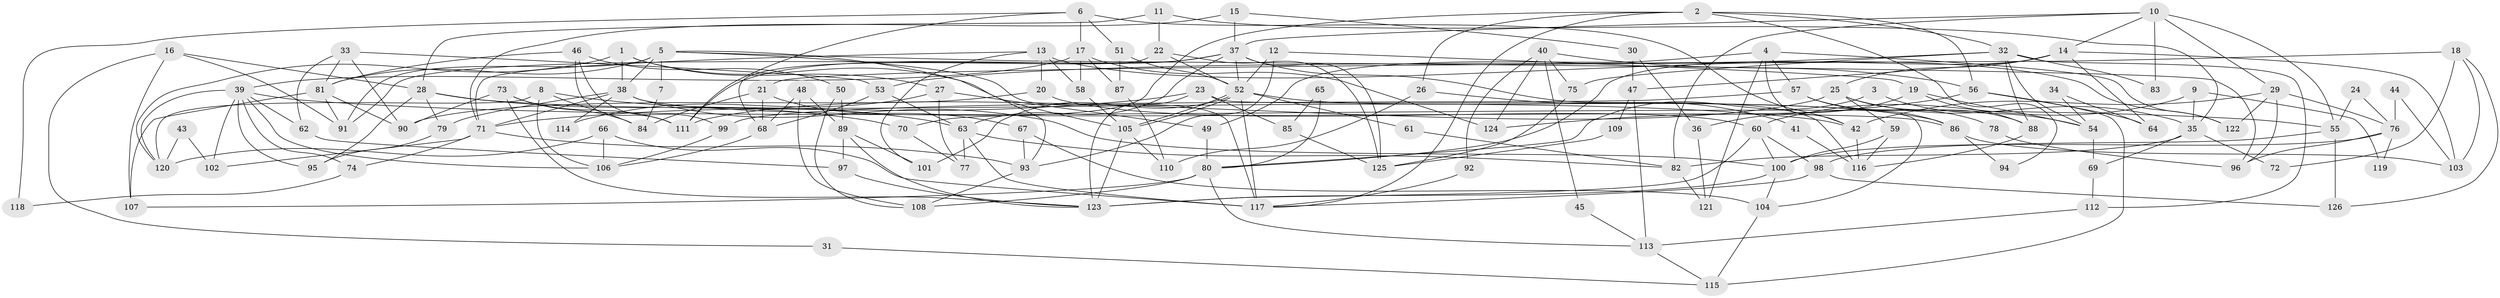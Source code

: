 // Generated by graph-tools (version 1.1) at 2025/02/03/09/25 03:02:13]
// undirected, 126 vertices, 252 edges
graph export_dot {
graph [start="1"]
  node [color=gray90,style=filled];
  1;
  2;
  3;
  4;
  5;
  6;
  7;
  8;
  9;
  10;
  11;
  12;
  13;
  14;
  15;
  16;
  17;
  18;
  19;
  20;
  21;
  22;
  23;
  24;
  25;
  26;
  27;
  28;
  29;
  30;
  31;
  32;
  33;
  34;
  35;
  36;
  37;
  38;
  39;
  40;
  41;
  42;
  43;
  44;
  45;
  46;
  47;
  48;
  49;
  50;
  51;
  52;
  53;
  54;
  55;
  56;
  57;
  58;
  59;
  60;
  61;
  62;
  63;
  64;
  65;
  66;
  67;
  68;
  69;
  70;
  71;
  72;
  73;
  74;
  75;
  76;
  77;
  78;
  79;
  80;
  81;
  82;
  83;
  84;
  85;
  86;
  87;
  88;
  89;
  90;
  91;
  92;
  93;
  94;
  95;
  96;
  97;
  98;
  99;
  100;
  101;
  102;
  103;
  104;
  105;
  106;
  107;
  108;
  109;
  110;
  111;
  112;
  113;
  114;
  115;
  116;
  117;
  118;
  119;
  120;
  121;
  122;
  123;
  124;
  125;
  126;
  1 -- 120;
  1 -- 38;
  1 -- 27;
  1 -- 105;
  2 -- 32;
  2 -- 117;
  2 -- 26;
  2 -- 56;
  2 -- 70;
  2 -- 94;
  3 -- 54;
  3 -- 80;
  4 -- 122;
  4 -- 57;
  4 -- 42;
  4 -- 49;
  4 -- 121;
  5 -- 117;
  5 -- 38;
  5 -- 7;
  5 -- 81;
  5 -- 91;
  5 -- 93;
  5 -- 96;
  6 -- 42;
  6 -- 17;
  6 -- 51;
  6 -- 111;
  6 -- 118;
  7 -- 84;
  8 -- 84;
  8 -- 63;
  8 -- 106;
  8 -- 120;
  9 -- 60;
  9 -- 35;
  9 -- 119;
  10 -- 82;
  10 -- 29;
  10 -- 14;
  10 -- 37;
  10 -- 55;
  10 -- 83;
  11 -- 35;
  11 -- 22;
  11 -- 28;
  12 -- 93;
  12 -- 52;
  12 -- 19;
  13 -- 71;
  13 -- 101;
  13 -- 20;
  13 -- 58;
  13 -- 122;
  14 -- 25;
  14 -- 47;
  14 -- 64;
  14 -- 80;
  14 -- 103;
  15 -- 71;
  15 -- 37;
  15 -- 30;
  16 -- 91;
  16 -- 107;
  16 -- 28;
  16 -- 31;
  17 -- 39;
  17 -- 58;
  17 -- 87;
  17 -- 124;
  18 -- 21;
  18 -- 126;
  18 -- 72;
  18 -- 103;
  19 -- 36;
  19 -- 54;
  19 -- 88;
  20 -- 90;
  20 -- 60;
  21 -- 67;
  21 -- 68;
  21 -- 84;
  22 -- 68;
  22 -- 52;
  22 -- 125;
  23 -- 123;
  23 -- 71;
  23 -- 85;
  23 -- 104;
  24 -- 76;
  24 -- 55;
  25 -- 88;
  25 -- 59;
  25 -- 35;
  25 -- 111;
  26 -- 110;
  26 -- 41;
  27 -- 77;
  27 -- 49;
  27 -- 114;
  28 -- 42;
  28 -- 70;
  28 -- 79;
  28 -- 95;
  29 -- 96;
  29 -- 42;
  29 -- 76;
  29 -- 122;
  30 -- 47;
  30 -- 36;
  31 -- 115;
  32 -- 53;
  32 -- 88;
  32 -- 54;
  32 -- 75;
  32 -- 83;
  32 -- 112;
  33 -- 81;
  33 -- 90;
  33 -- 53;
  33 -- 62;
  34 -- 64;
  34 -- 54;
  35 -- 69;
  35 -- 72;
  35 -- 82;
  36 -- 121;
  37 -- 111;
  37 -- 52;
  37 -- 63;
  37 -- 91;
  37 -- 116;
  37 -- 125;
  38 -- 86;
  38 -- 79;
  38 -- 71;
  38 -- 100;
  38 -- 114;
  39 -- 106;
  39 -- 120;
  39 -- 55;
  39 -- 62;
  39 -- 74;
  39 -- 95;
  39 -- 102;
  40 -- 56;
  40 -- 75;
  40 -- 45;
  40 -- 92;
  40 -- 124;
  41 -- 116;
  42 -- 116;
  43 -- 120;
  43 -- 102;
  44 -- 103;
  44 -- 76;
  45 -- 113;
  46 -- 111;
  46 -- 81;
  46 -- 50;
  46 -- 99;
  47 -- 113;
  47 -- 109;
  48 -- 89;
  48 -- 108;
  48 -- 68;
  49 -- 80;
  50 -- 89;
  50 -- 108;
  51 -- 52;
  51 -- 87;
  52 -- 105;
  52 -- 105;
  52 -- 61;
  52 -- 86;
  52 -- 101;
  52 -- 117;
  53 -- 63;
  53 -- 68;
  54 -- 69;
  55 -- 98;
  55 -- 126;
  56 -- 124;
  56 -- 64;
  56 -- 115;
  57 -- 99;
  57 -- 86;
  57 -- 78;
  58 -- 105;
  59 -- 100;
  59 -- 116;
  60 -- 123;
  60 -- 98;
  60 -- 100;
  61 -- 82;
  62 -- 97;
  63 -- 117;
  63 -- 77;
  63 -- 82;
  65 -- 80;
  65 -- 85;
  66 -- 117;
  66 -- 106;
  66 -- 120;
  67 -- 104;
  67 -- 93;
  68 -- 106;
  69 -- 112;
  70 -- 77;
  71 -- 93;
  71 -- 74;
  71 -- 102;
  73 -- 123;
  73 -- 111;
  73 -- 84;
  73 -- 90;
  74 -- 118;
  75 -- 125;
  76 -- 100;
  76 -- 96;
  76 -- 119;
  78 -- 96;
  79 -- 95;
  80 -- 107;
  80 -- 108;
  80 -- 113;
  81 -- 91;
  81 -- 90;
  81 -- 107;
  82 -- 121;
  85 -- 125;
  86 -- 103;
  86 -- 94;
  87 -- 110;
  88 -- 116;
  89 -- 123;
  89 -- 97;
  89 -- 101;
  92 -- 117;
  93 -- 108;
  97 -- 123;
  98 -- 117;
  98 -- 126;
  99 -- 106;
  100 -- 104;
  100 -- 123;
  104 -- 115;
  105 -- 110;
  105 -- 123;
  109 -- 125;
  112 -- 113;
  113 -- 115;
}
